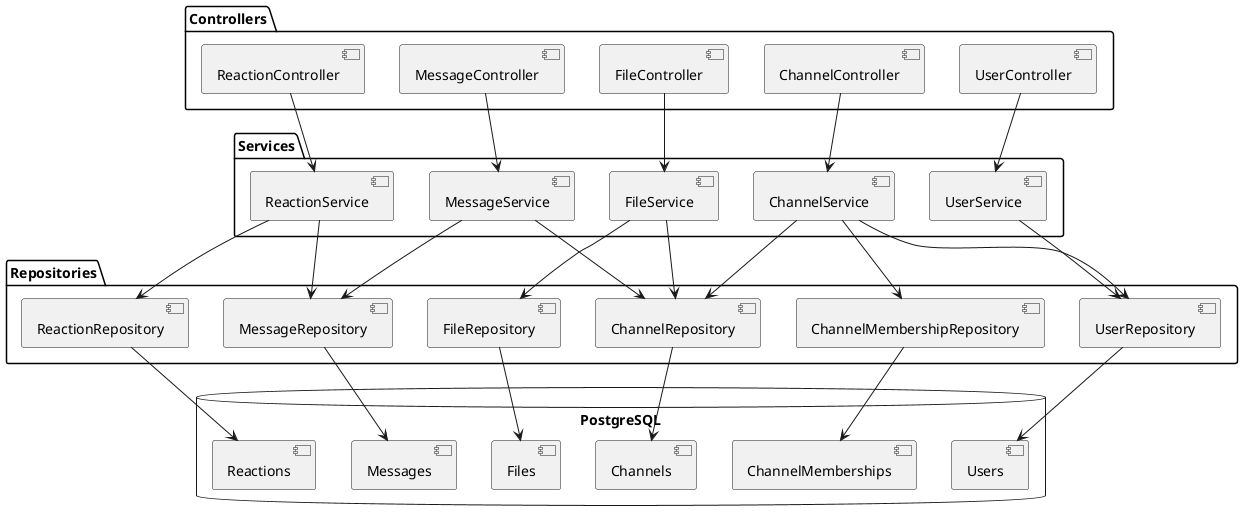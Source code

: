 @startuml Architecture Overview

' Style
skinparam componentStyle uml2
skinparam backgroundColor white
skinparam handwritten false

package "Controllers" {
    [MessageController]
    [ChannelController]
    [UserController]
    [ReactionController]
    [FileController]
}

package "Services" {
    [MessageService]
    [ChannelService]
    [UserService]
    [ReactionService]
    [FileService]
}

package "Repositories" {
    [MessageRepository]
    [ChannelRepository]
    [UserRepository]
    [ReactionRepository]
    [FileRepository]
    [ChannelMembershipRepository]
}

database "PostgreSQL" {
    [Messages]
    [Channels]
    [Users]
    [Reactions]
    [Files]
    [ChannelMemberships]
}

' Controller -> Service
MessageController --> MessageService
ChannelController --> ChannelService
UserController --> UserService
ReactionController --> ReactionService
FileController --> FileService

' Service -> Repository
MessageService --> MessageRepository
MessageService --> ChannelRepository
ChannelService --> ChannelRepository
ChannelService --> UserRepository
ChannelService --> ChannelMembershipRepository
UserService --> UserRepository
ReactionService --> ReactionRepository
ReactionService --> MessageRepository
FileService --> FileRepository
FileService --> ChannelRepository

' Repository -> Database
MessageRepository --> Messages
ChannelRepository --> Channels
UserRepository --> Users
ReactionRepository --> Reactions
FileRepository --> Files
ChannelMembershipRepository --> ChannelMemberships

@enduml

@startuml Authentication Flow

actor Client
participant "Frontend" as FE
participant "AWS Cognito" as Cognito
participant "SecurityConfig" as SC
participant "JwtFilter" as JF
participant "UserService" as US
database "Database" as DB

Client -> FE: Login Request
FE -> Cognito: Authenticate
Cognito --> FE: JWT Token
FE -> SC: API Request + JWT
SC -> JF: Validate Token
JF -> US: Get/Create User
US -> DB: Query/Save User
US --> JF: User Object
JF --> SC: Authentication Object
SC --> FE: API Response

@enduml

@startuml Message Flow

actor User
participant "MessageController" as MC
participant "MessageService" as MS
participant "ChannelService" as CS
participant "MessageRepository" as MR
participant "ChannelRepository" as CR
database "Database" as DB

User -> MC: Send Message
MC -> MS: createMessage()
MS -> CS: checkAccess()
CS -> CR: findById()
CR --> CS: Channel
CS --> MS: OK
MS -> MR: save()
MR -> DB: Insert
DB --> MR: Message
MR --> MS: Message
MS --> MC: MessageDTO
MC --> User: Response

@enduml 